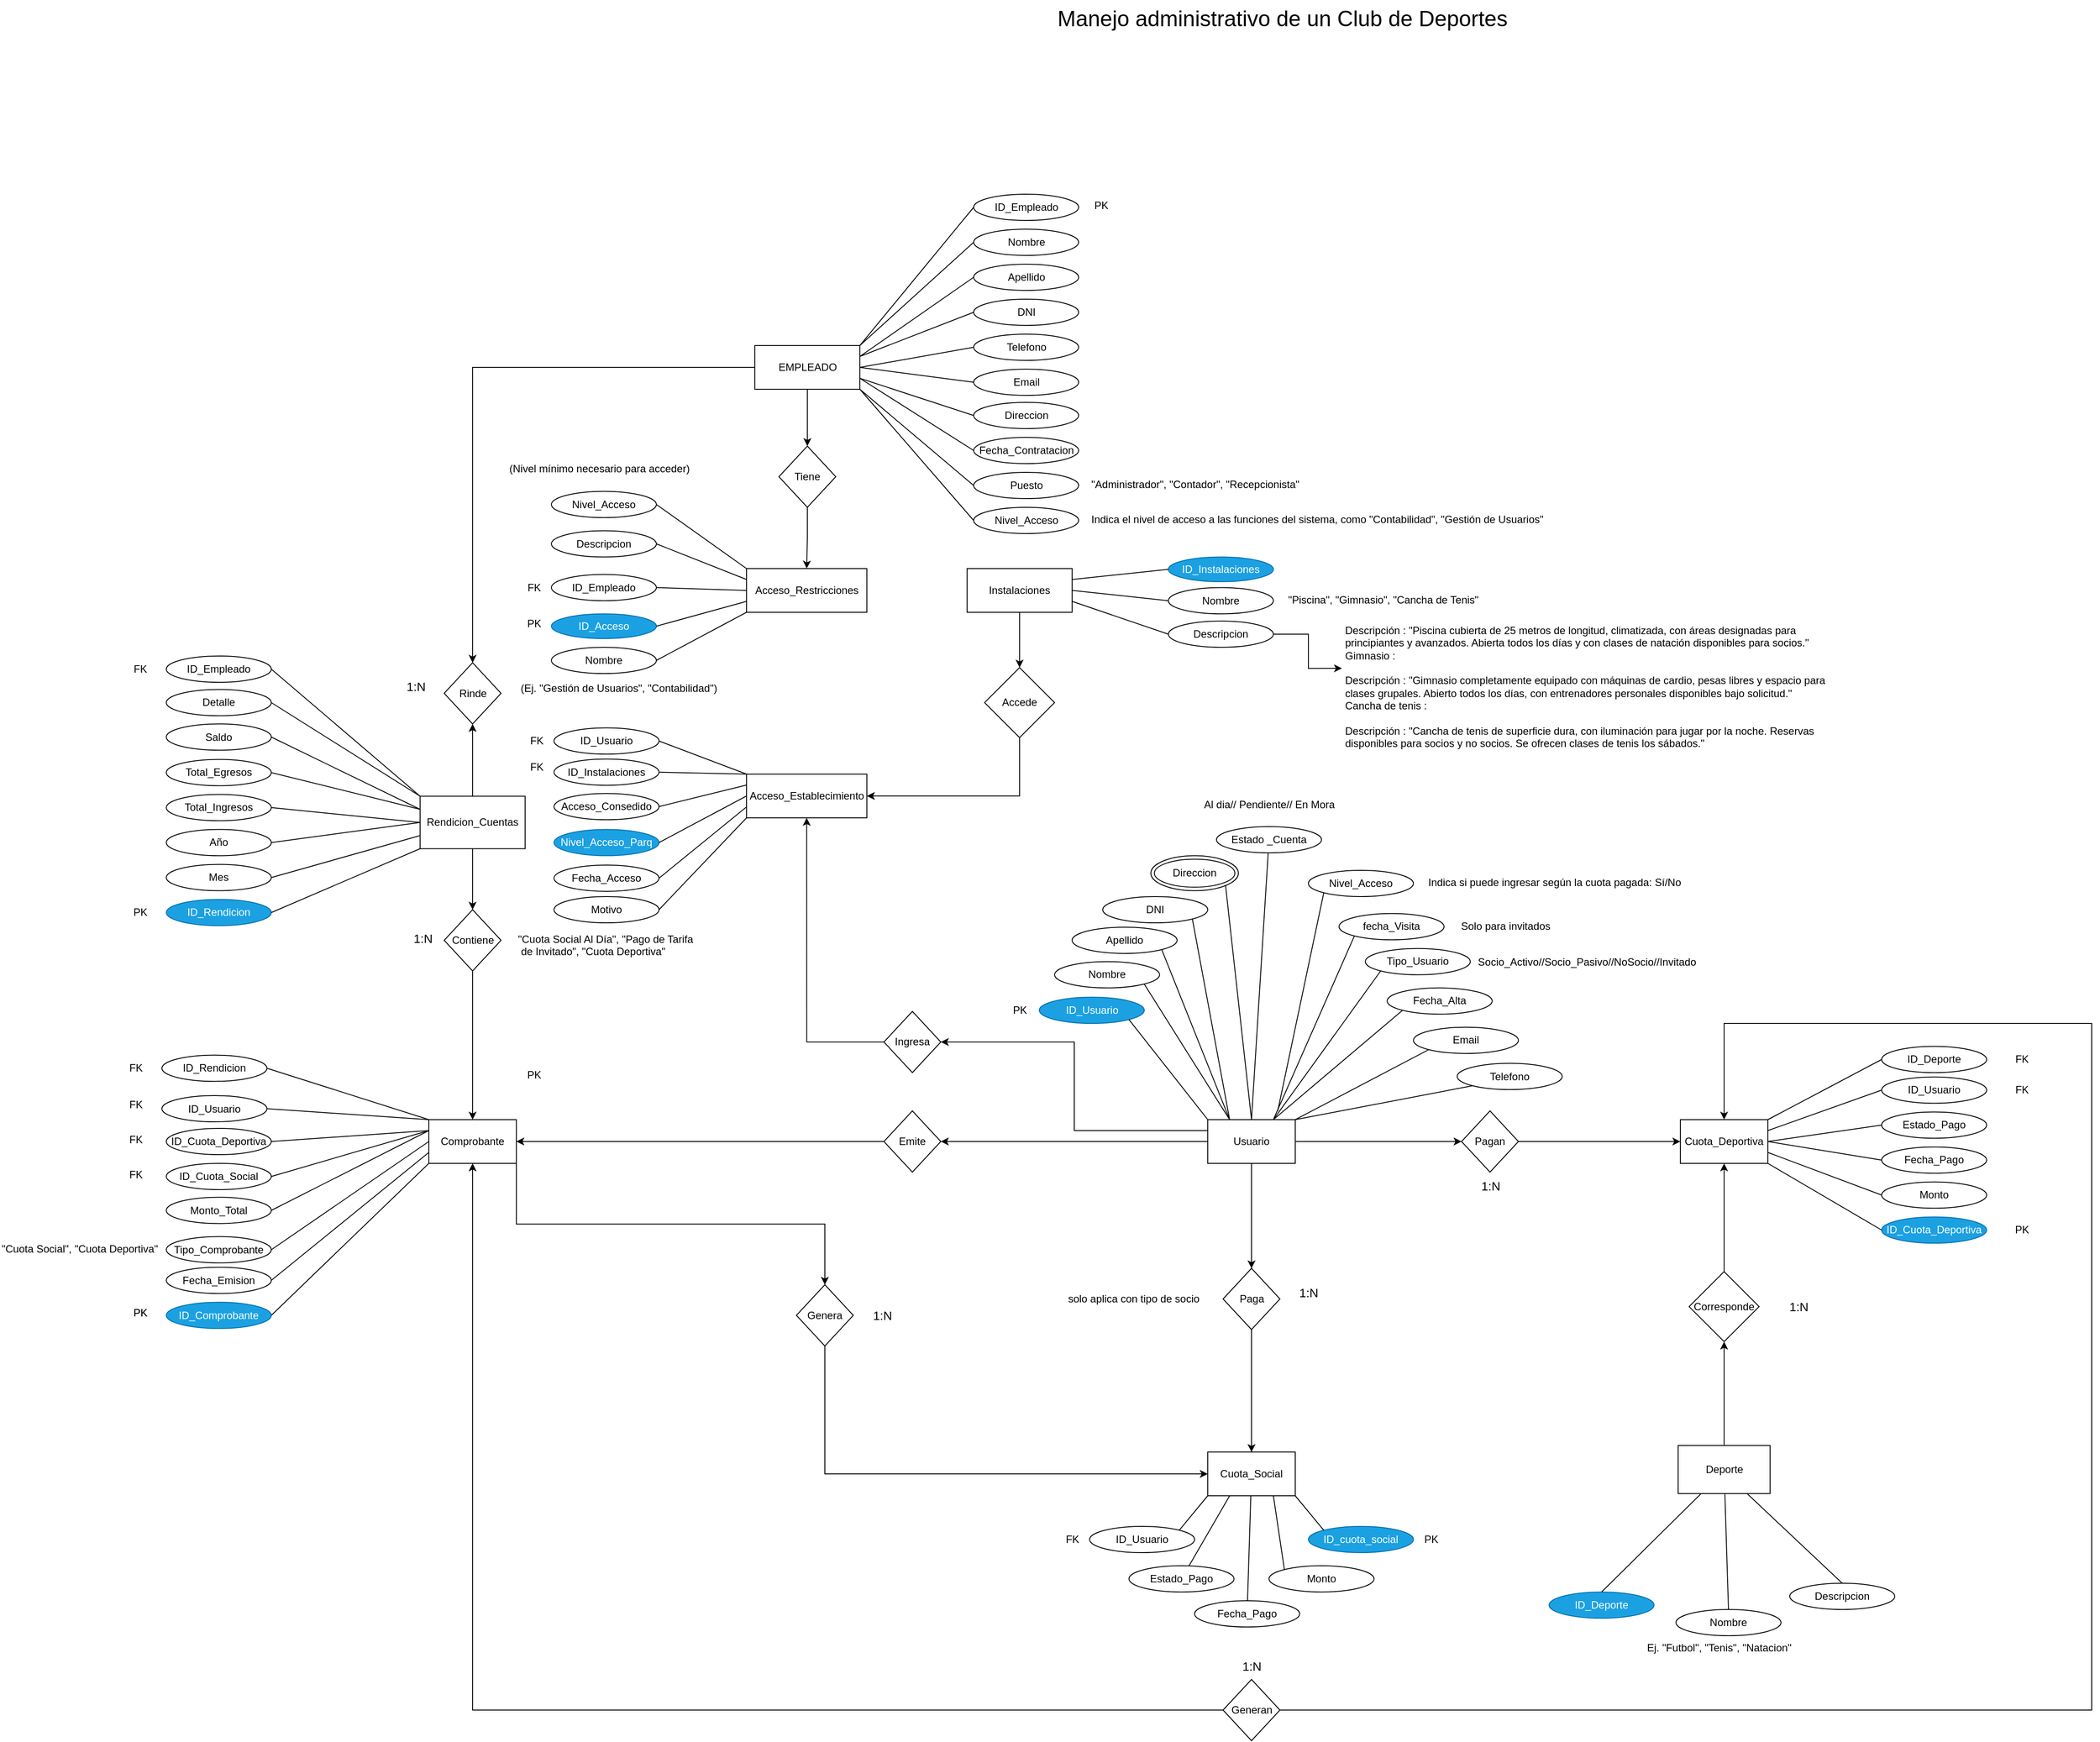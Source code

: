 <mxfile version="20.8.16" type="device"><diagram id="R2lEEEUBdFMjLlhIrx00" name="Page-1"><mxGraphModel dx="2798" dy="1656" grid="1" gridSize="10" guides="1" tooltips="1" connect="1" arrows="1" fold="1" page="1" pageScale="1" pageWidth="850" pageHeight="1100" math="0" shadow="0" extFonts="Permanent Marker^https://fonts.googleapis.com/css?family=Permanent+Marker"><root><mxCell id="0"/><mxCell id="1" parent="0"/><mxCell id="NG-ote4vqKt_tPO70_aO-45" style="edgeStyle=orthogonalEdgeStyle;rounded=0;orthogonalLoop=1;jettySize=auto;html=1;exitX=0.5;exitY=1;exitDx=0;exitDy=0;entryX=0.5;entryY=0;entryDx=0;entryDy=0;" parent="1" source="NG-ote4vqKt_tPO70_aO-5" target="NG-ote4vqKt_tPO70_aO-42" edge="1"><mxGeometry relative="1" as="geometry"/></mxCell><mxCell id="NG-ote4vqKt_tPO70_aO-48" style="edgeStyle=orthogonalEdgeStyle;rounded=0;orthogonalLoop=1;jettySize=auto;html=1;exitX=1;exitY=0.5;exitDx=0;exitDy=0;entryX=0;entryY=0.5;entryDx=0;entryDy=0;" parent="1" source="NG-ote4vqKt_tPO70_aO-5" target="NG-ote4vqKt_tPO70_aO-47" edge="1"><mxGeometry relative="1" as="geometry"/></mxCell><mxCell id="NG-ote4vqKt_tPO70_aO-54" style="edgeStyle=orthogonalEdgeStyle;rounded=0;orthogonalLoop=1;jettySize=auto;html=1;exitX=0;exitY=0.5;exitDx=0;exitDy=0;entryX=1;entryY=0.5;entryDx=0;entryDy=0;" parent="1" source="NG-ote4vqKt_tPO70_aO-5" target="NG-ote4vqKt_tPO70_aO-50" edge="1"><mxGeometry relative="1" as="geometry"/></mxCell><mxCell id="pLxIlNZTBnj3j0vndQLi-57" style="edgeStyle=orthogonalEdgeStyle;rounded=0;orthogonalLoop=1;jettySize=auto;html=1;exitX=0;exitY=0.25;exitDx=0;exitDy=0;entryX=1;entryY=0.5;entryDx=0;entryDy=0;" parent="1" source="NG-ote4vqKt_tPO70_aO-5" target="NG-ote4vqKt_tPO70_aO-114" edge="1"><mxGeometry relative="1" as="geometry"/></mxCell><mxCell id="NG-ote4vqKt_tPO70_aO-5" value="Usuario" style="rounded=0;whiteSpace=wrap;html=1;" parent="1" vertex="1"><mxGeometry x="390" y="310" width="100" height="50" as="geometry"/></mxCell><mxCell id="NG-ote4vqKt_tPO70_aO-9" value="Acceso_Restricciones" style="rounded=0;whiteSpace=wrap;html=1;" parent="1" vertex="1"><mxGeometry x="-137" y="-320" width="137.5" height="50" as="geometry"/></mxCell><mxCell id="NG-ote4vqKt_tPO70_aO-12" value="Cuota_Deportiva" style="rounded=0;whiteSpace=wrap;html=1;" parent="1" vertex="1"><mxGeometry x="930" y="310" width="100" height="50" as="geometry"/></mxCell><mxCell id="pLxIlNZTBnj3j0vndQLi-28" style="edgeStyle=orthogonalEdgeStyle;rounded=0;orthogonalLoop=1;jettySize=auto;html=1;exitX=0.5;exitY=1;exitDx=0;exitDy=0;entryX=0.5;entryY=0;entryDx=0;entryDy=0;" parent="1" source="NG-ote4vqKt_tPO70_aO-13" target="NG-ote4vqKt_tPO70_aO-111" edge="1"><mxGeometry relative="1" as="geometry"/></mxCell><mxCell id="pLxIlNZTBnj3j0vndQLi-41" style="edgeStyle=orthogonalEdgeStyle;rounded=0;orthogonalLoop=1;jettySize=auto;html=1;exitX=0.5;exitY=0;exitDx=0;exitDy=0;entryX=0.5;entryY=1;entryDx=0;entryDy=0;" parent="1" source="NG-ote4vqKt_tPO70_aO-13" target="pLxIlNZTBnj3j0vndQLi-37" edge="1"><mxGeometry relative="1" as="geometry"/></mxCell><mxCell id="NG-ote4vqKt_tPO70_aO-13" value="Rendicion_Cuentas" style="rounded=0;whiteSpace=wrap;html=1;" parent="1" vertex="1"><mxGeometry x="-510" y="-59.75" width="120" height="60" as="geometry"/></mxCell><mxCell id="NG-ote4vqKt_tPO70_aO-106" style="edgeStyle=orthogonalEdgeStyle;rounded=0;orthogonalLoop=1;jettySize=auto;html=1;exitX=1;exitY=1;exitDx=0;exitDy=0;entryX=0.5;entryY=0;entryDx=0;entryDy=0;" parent="1" source="NG-ote4vqKt_tPO70_aO-14" target="NG-ote4vqKt_tPO70_aO-105" edge="1"><mxGeometry relative="1" as="geometry"/></mxCell><mxCell id="NG-ote4vqKt_tPO70_aO-14" value="Comprobante" style="rounded=0;whiteSpace=wrap;html=1;" parent="1" vertex="1"><mxGeometry x="-500" y="310" width="100" height="50" as="geometry"/></mxCell><mxCell id="NG-ote4vqKt_tPO70_aO-102" style="edgeStyle=orthogonalEdgeStyle;rounded=0;orthogonalLoop=1;jettySize=auto;html=1;exitX=0.5;exitY=0;exitDx=0;exitDy=0;entryX=0.5;entryY=1;entryDx=0;entryDy=0;" parent="1" source="NG-ote4vqKt_tPO70_aO-15" target="NG-ote4vqKt_tPO70_aO-101" edge="1"><mxGeometry relative="1" as="geometry"/></mxCell><mxCell id="NG-ote4vqKt_tPO70_aO-15" value="Deporte" style="rounded=0;whiteSpace=wrap;html=1;" parent="1" vertex="1"><mxGeometry x="927.5" y="682.5" width="105" height="55" as="geometry"/></mxCell><mxCell id="NG-ote4vqKt_tPO70_aO-16" value="Cuota_Social" style="rounded=0;whiteSpace=wrap;html=1;" parent="1" vertex="1"><mxGeometry x="390" y="690" width="100" height="50" as="geometry"/></mxCell><mxCell id="NG-ote4vqKt_tPO70_aO-17" value="Manejo administrativo de un Club de Deportes" style="text;html=1;align=center;verticalAlign=middle;resizable=0;points=[];autosize=1;strokeColor=none;fillColor=none;fontSize=25;" parent="1" vertex="1"><mxGeometry x="205" y="-970" width="540" height="40" as="geometry"/></mxCell><mxCell id="NG-ote4vqKt_tPO70_aO-19" value="ID_Usuario" style="ellipse;whiteSpace=wrap;html=1;fillColor=#1ba1e2;fontColor=#ffffff;strokeColor=#006EAF;" parent="1" vertex="1"><mxGeometry x="197.5" y="170" width="120" height="30" as="geometry"/></mxCell><mxCell id="NG-ote4vqKt_tPO70_aO-20" value="Nombre" style="ellipse;whiteSpace=wrap;html=1;" parent="1" vertex="1"><mxGeometry x="215" y="129.38" width="120" height="30" as="geometry"/></mxCell><mxCell id="NG-ote4vqKt_tPO70_aO-22" value="Email" style="ellipse;whiteSpace=wrap;html=1;" parent="1" vertex="1"><mxGeometry x="625" y="204.38" width="120" height="30" as="geometry"/></mxCell><mxCell id="NG-ote4vqKt_tPO70_aO-24" value="Apellido" style="ellipse;whiteSpace=wrap;html=1;" parent="1" vertex="1"><mxGeometry x="235" y="90" width="120" height="30" as="geometry"/></mxCell><mxCell id="NG-ote4vqKt_tPO70_aO-27" value="fecha_Visita" style="ellipse;whiteSpace=wrap;html=1;" parent="1" vertex="1"><mxGeometry x="540" y="74.38" width="120" height="30" as="geometry"/></mxCell><mxCell id="NG-ote4vqKt_tPO70_aO-28" value="Telefono" style="ellipse;whiteSpace=wrap;html=1;" parent="1" vertex="1"><mxGeometry x="675" y="245.63" width="120" height="30" as="geometry"/></mxCell><mxCell id="NG-ote4vqKt_tPO70_aO-29" value="Nombre" style="ellipse;whiteSpace=wrap;html=1;" parent="1" vertex="1"><mxGeometry x="925" y="870" width="120" height="30" as="geometry"/></mxCell><mxCell id="NG-ote4vqKt_tPO70_aO-30" value="Estado _Cuenta" style="ellipse;whiteSpace=wrap;html=1;" parent="1" vertex="1"><mxGeometry x="400" y="-25" width="120" height="30" as="geometry"/></mxCell><mxCell id="NG-ote4vqKt_tPO70_aO-31" value="Fecha_Alta" style="ellipse;whiteSpace=wrap;html=1;" parent="1" vertex="1"><mxGeometry x="595" y="159.38" width="120" height="30" as="geometry"/></mxCell><mxCell id="NG-ote4vqKt_tPO70_aO-32" value="DNI" style="ellipse;whiteSpace=wrap;html=1;" parent="1" vertex="1"><mxGeometry x="270" y="55" width="120" height="30" as="geometry"/></mxCell><mxCell id="NG-ote4vqKt_tPO70_aO-33" value="Tipo_Usuario" style="ellipse;whiteSpace=wrap;html=1;" parent="1" vertex="1"><mxGeometry x="570" y="114.38" width="120" height="30" as="geometry"/></mxCell><mxCell id="NG-ote4vqKt_tPO70_aO-37" value="Direccion" style="ellipse;shape=doubleEllipse;whiteSpace=wrap;html=1;" parent="1" vertex="1"><mxGeometry x="325" y="8.25" width="100" height="40" as="geometry"/></mxCell><mxCell id="NG-ote4vqKt_tPO70_aO-40" value="Socio_Activo//Socio_Pasivo//NoSocio//Invitado" style="text;html=1;align=center;verticalAlign=middle;resizable=0;points=[];autosize=1;strokeColor=none;fillColor=none;" parent="1" vertex="1"><mxGeometry x="687.5" y="115" width="270" height="30" as="geometry"/></mxCell><mxCell id="NG-ote4vqKt_tPO70_aO-41" value="Solo para invitados" style="text;html=1;align=center;verticalAlign=middle;resizable=0;points=[];autosize=1;strokeColor=none;fillColor=none;" parent="1" vertex="1"><mxGeometry x="665" y="74.38" width="130" height="30" as="geometry"/></mxCell><mxCell id="NG-ote4vqKt_tPO70_aO-46" style="edgeStyle=orthogonalEdgeStyle;rounded=0;orthogonalLoop=1;jettySize=auto;html=1;exitX=0.5;exitY=1;exitDx=0;exitDy=0;entryX=0.5;entryY=0;entryDx=0;entryDy=0;" parent="1" source="NG-ote4vqKt_tPO70_aO-42" target="NG-ote4vqKt_tPO70_aO-16" edge="1"><mxGeometry relative="1" as="geometry"/></mxCell><mxCell id="NG-ote4vqKt_tPO70_aO-42" value="Paga" style="rhombus;whiteSpace=wrap;html=1;" parent="1" vertex="1"><mxGeometry x="407.5" y="480" width="65" height="70" as="geometry"/></mxCell><mxCell id="NG-ote4vqKt_tPO70_aO-43" value="solo aplica con tipo de socio" style="text;html=1;align=center;verticalAlign=middle;resizable=0;points=[];autosize=1;strokeColor=none;fillColor=none;" parent="1" vertex="1"><mxGeometry x="220" y="500" width="170" height="30" as="geometry"/></mxCell><mxCell id="NG-ote4vqKt_tPO70_aO-44" value="Al dia// Pendiente// En Mora" style="text;html=1;align=center;verticalAlign=middle;resizable=0;points=[];autosize=1;strokeColor=none;fillColor=none;" parent="1" vertex="1"><mxGeometry x="375" y="-65" width="170" height="30" as="geometry"/></mxCell><mxCell id="NG-ote4vqKt_tPO70_aO-49" style="edgeStyle=orthogonalEdgeStyle;rounded=0;orthogonalLoop=1;jettySize=auto;html=1;exitX=1;exitY=0.5;exitDx=0;exitDy=0;entryX=0;entryY=0.5;entryDx=0;entryDy=0;" parent="1" source="NG-ote4vqKt_tPO70_aO-47" target="NG-ote4vqKt_tPO70_aO-12" edge="1"><mxGeometry relative="1" as="geometry"><mxPoint x="770.0" y="335" as="sourcePoint"/></mxGeometry></mxCell><mxCell id="NG-ote4vqKt_tPO70_aO-47" value="Pagan" style="rhombus;whiteSpace=wrap;html=1;" parent="1" vertex="1"><mxGeometry x="680" y="300" width="65" height="70" as="geometry"/></mxCell><mxCell id="NG-ote4vqKt_tPO70_aO-53" style="edgeStyle=orthogonalEdgeStyle;rounded=0;orthogonalLoop=1;jettySize=auto;html=1;exitX=0;exitY=0.5;exitDx=0;exitDy=0;" parent="1" source="NG-ote4vqKt_tPO70_aO-50" target="NG-ote4vqKt_tPO70_aO-14" edge="1"><mxGeometry relative="1" as="geometry"/></mxCell><mxCell id="NG-ote4vqKt_tPO70_aO-50" value="Emite" style="rhombus;whiteSpace=wrap;html=1;" parent="1" vertex="1"><mxGeometry x="20" y="300" width="65" height="70" as="geometry"/></mxCell><mxCell id="NG-ote4vqKt_tPO70_aO-56" value="Estado_Pago" style="ellipse;whiteSpace=wrap;html=1;" parent="1" vertex="1"><mxGeometry x="300" y="820" width="120" height="30" as="geometry"/></mxCell><mxCell id="NG-ote4vqKt_tPO70_aO-57" value="Mes" style="ellipse;whiteSpace=wrap;html=1;" parent="1" vertex="1"><mxGeometry x="-800" y="18.25" width="120" height="30" as="geometry"/></mxCell><mxCell id="NG-ote4vqKt_tPO70_aO-58" value="ID_Rendicion" style="ellipse;whiteSpace=wrap;html=1;fillColor=#1ba1e2;fontColor=#ffffff;strokeColor=#006EAF;" parent="1" vertex="1"><mxGeometry x="-800" y="58.25" width="120" height="30" as="geometry"/></mxCell><mxCell id="NG-ote4vqKt_tPO70_aO-59" value="ID_Cuota_Deportiva" style="ellipse;whiteSpace=wrap;html=1;" parent="1" vertex="1"><mxGeometry x="-800" y="320" width="120" height="30" as="geometry"/></mxCell><mxCell id="NG-ote4vqKt_tPO70_aO-60" value="ID_Cuota_Social" style="ellipse;whiteSpace=wrap;html=1;" parent="1" vertex="1"><mxGeometry x="-800" y="360" width="120" height="30" as="geometry"/></mxCell><mxCell id="NG-ote4vqKt_tPO70_aO-61" value="Monto_Total" style="ellipse;whiteSpace=wrap;html=1;" parent="1" vertex="1"><mxGeometry x="-800" y="398.75" width="120" height="30" as="geometry"/></mxCell><mxCell id="NG-ote4vqKt_tPO70_aO-62" value="Tipo_Comprobante" style="ellipse;whiteSpace=wrap;html=1;" parent="1" vertex="1"><mxGeometry x="-800" y="443.75" width="120" height="30" as="geometry"/></mxCell><mxCell id="NG-ote4vqKt_tPO70_aO-63" value="Fecha_Emision" style="ellipse;whiteSpace=wrap;html=1;" parent="1" vertex="1"><mxGeometry x="-800" y="478.75" width="120" height="30" as="geometry"/></mxCell><mxCell id="NG-ote4vqKt_tPO70_aO-64" value="ID_Comprobante" style="ellipse;whiteSpace=wrap;html=1;fillColor=#1ba1e2;fontColor=#ffffff;strokeColor=#006EAF;" parent="1" vertex="1"><mxGeometry x="-800" y="518.75" width="120" height="30" as="geometry"/></mxCell><mxCell id="NG-ote4vqKt_tPO70_aO-65" value="Descripcion" style="ellipse;whiteSpace=wrap;html=1;" parent="1" vertex="1"><mxGeometry x="1055" y="840" width="120" height="30" as="geometry"/></mxCell><mxCell id="NG-ote4vqKt_tPO70_aO-66" value="ID_Deporte" style="ellipse;whiteSpace=wrap;html=1;fillColor=#1ba1e2;fontColor=#ffffff;strokeColor=#006EAF;" parent="1" vertex="1"><mxGeometry x="780" y="850" width="120" height="30" as="geometry"/></mxCell><mxCell id="NG-ote4vqKt_tPO70_aO-67" value="ID_Deporte" style="ellipse;whiteSpace=wrap;html=1;" parent="1" vertex="1"><mxGeometry x="1160" y="226.25" width="120" height="30" as="geometry"/></mxCell><mxCell id="NG-ote4vqKt_tPO70_aO-68" value="ID_Usuario" style="ellipse;whiteSpace=wrap;html=1;" parent="1" vertex="1"><mxGeometry x="1160" y="261.25" width="120" height="30" as="geometry"/></mxCell><mxCell id="NG-ote4vqKt_tPO70_aO-69" value="Estado_Pago" style="ellipse;whiteSpace=wrap;html=1;" parent="1" vertex="1"><mxGeometry x="1160" y="301.25" width="120" height="30" as="geometry"/></mxCell><mxCell id="NG-ote4vqKt_tPO70_aO-70" value="Fecha_Pago" style="ellipse;whiteSpace=wrap;html=1;" parent="1" vertex="1"><mxGeometry x="1160" y="341.25" width="120" height="30" as="geometry"/></mxCell><mxCell id="NG-ote4vqKt_tPO70_aO-71" value="Monto" style="ellipse;whiteSpace=wrap;html=1;" parent="1" vertex="1"><mxGeometry x="1160" y="381.25" width="120" height="30" as="geometry"/></mxCell><mxCell id="NG-ote4vqKt_tPO70_aO-72" value="ID_Cuota_Deportiva" style="ellipse;whiteSpace=wrap;html=1;fillColor=#1ba1e2;fontColor=#ffffff;strokeColor=#006EAF;" parent="1" vertex="1"><mxGeometry x="1160" y="421.25" width="120" height="30" as="geometry"/></mxCell><mxCell id="NG-ote4vqKt_tPO70_aO-73" value="ID_Usuario" style="ellipse;whiteSpace=wrap;html=1;" parent="1" vertex="1"><mxGeometry x="255" y="775" width="120" height="30" as="geometry"/></mxCell><mxCell id="NG-ote4vqKt_tPO70_aO-74" value="Fecha_Pago" style="ellipse;whiteSpace=wrap;html=1;" parent="1" vertex="1"><mxGeometry x="375" y="860" width="120" height="30" as="geometry"/></mxCell><mxCell id="NG-ote4vqKt_tPO70_aO-75" value="Monto" style="ellipse;whiteSpace=wrap;html=1;" parent="1" vertex="1"><mxGeometry x="460" y="820" width="120" height="30" as="geometry"/></mxCell><mxCell id="NG-ote4vqKt_tPO70_aO-76" value="ID_cuota_social" style="ellipse;whiteSpace=wrap;html=1;fillColor=#1ba1e2;fontColor=#ffffff;strokeColor=#006EAF;" parent="1" vertex="1"><mxGeometry x="505" y="775" width="120" height="30" as="geometry"/></mxCell><mxCell id="NG-ote4vqKt_tPO70_aO-77" value="FK" style="text;html=1;align=center;verticalAlign=middle;resizable=0;points=[];autosize=1;strokeColor=none;fillColor=none;" parent="1" vertex="1"><mxGeometry x="215" y="775" width="40" height="30" as="geometry"/></mxCell><mxCell id="NG-ote4vqKt_tPO70_aO-78" value="PK" style="text;html=1;align=center;verticalAlign=middle;resizable=0;points=[];autosize=1;strokeColor=none;fillColor=none;" parent="1" vertex="1"><mxGeometry x="625" y="775" width="40" height="30" as="geometry"/></mxCell><mxCell id="NG-ote4vqKt_tPO70_aO-79" value="PK" style="text;html=1;align=center;verticalAlign=middle;resizable=0;points=[];autosize=1;strokeColor=none;fillColor=none;" parent="1" vertex="1"><mxGeometry x="155" y="170" width="40" height="30" as="geometry"/></mxCell><mxCell id="NG-ote4vqKt_tPO70_aO-80" value="PK" style="text;html=1;align=center;verticalAlign=middle;resizable=0;points=[];autosize=1;strokeColor=none;fillColor=none;" parent="1" vertex="1"><mxGeometry x="1300" y="421.25" width="40" height="30" as="geometry"/></mxCell><mxCell id="NG-ote4vqKt_tPO70_aO-82" value="FK" style="text;html=1;align=center;verticalAlign=middle;resizable=0;points=[];autosize=1;strokeColor=none;fillColor=none;" parent="1" vertex="1"><mxGeometry x="1300" y="261.25" width="40" height="30" as="geometry"/></mxCell><mxCell id="NG-ote4vqKt_tPO70_aO-83" value="FK" style="text;html=1;align=center;verticalAlign=middle;resizable=0;points=[];autosize=1;strokeColor=none;fillColor=none;" parent="1" vertex="1"><mxGeometry x="1300" y="226.25" width="40" height="30" as="geometry"/></mxCell><mxCell id="NG-ote4vqKt_tPO70_aO-85" value="PK" style="text;html=1;align=center;verticalAlign=middle;resizable=0;points=[];autosize=1;strokeColor=none;fillColor=none;" parent="1" vertex="1"><mxGeometry x="-850" y="516.25" width="40" height="30" as="geometry"/></mxCell><mxCell id="NG-ote4vqKt_tPO70_aO-86" value="FK" style="text;html=1;align=center;verticalAlign=middle;resizable=0;points=[];autosize=1;strokeColor=none;fillColor=none;" parent="1" vertex="1"><mxGeometry x="-855" y="357.5" width="40" height="30" as="geometry"/></mxCell><mxCell id="NG-ote4vqKt_tPO70_aO-87" value="FK" style="text;html=1;align=center;verticalAlign=middle;resizable=0;points=[];autosize=1;strokeColor=none;fillColor=none;" parent="1" vertex="1"><mxGeometry x="-855" y="317.5" width="40" height="30" as="geometry"/></mxCell><mxCell id="NG-ote4vqKt_tPO70_aO-88" value="Nombre" style="ellipse;whiteSpace=wrap;html=1;" parent="1" vertex="1"><mxGeometry x="-360" y="-230" width="120" height="30" as="geometry"/></mxCell><mxCell id="NG-ote4vqKt_tPO70_aO-90" value="ID_Empleado" style="ellipse;whiteSpace=wrap;html=1;" parent="1" vertex="1"><mxGeometry x="-360" y="-313.25" width="120" height="30" as="geometry"/></mxCell><mxCell id="NG-ote4vqKt_tPO70_aO-91" value="Nivel_Acceso" style="ellipse;whiteSpace=wrap;html=1;" parent="1" vertex="1"><mxGeometry x="-360" y="-408.25" width="120" height="30" as="geometry"/></mxCell><mxCell id="NG-ote4vqKt_tPO70_aO-92" value="Descripcion" style="ellipse;whiteSpace=wrap;html=1;" parent="1" vertex="1"><mxGeometry x="-360" y="-363.25" width="120" height="30" as="geometry"/></mxCell><mxCell id="NG-ote4vqKt_tPO70_aO-93" value="ID_Acceso" style="ellipse;whiteSpace=wrap;html=1;fillColor=#1ba1e2;fontColor=#ffffff;strokeColor=#006EAF;" parent="1" vertex="1"><mxGeometry x="-360" y="-268.25" width="120" height="28.25" as="geometry"/></mxCell><mxCell id="NG-ote4vqKt_tPO70_aO-94" value="ID_Usuario" style="ellipse;whiteSpace=wrap;html=1;" parent="1" vertex="1"><mxGeometry x="-805" y="282.5" width="120" height="30" as="geometry"/></mxCell><mxCell id="NG-ote4vqKt_tPO70_aO-95" value="Detalle" style="ellipse;whiteSpace=wrap;html=1;" parent="1" vertex="1"><mxGeometry x="-800" y="-181.75" width="120" height="30" as="geometry"/></mxCell><mxCell id="NG-ote4vqKt_tPO70_aO-96" value="Saldo" style="ellipse;whiteSpace=wrap;html=1;" parent="1" vertex="1"><mxGeometry x="-800" y="-142.37" width="120" height="30" as="geometry"/></mxCell><mxCell id="NG-ote4vqKt_tPO70_aO-97" value="Total_Egresos" style="ellipse;whiteSpace=wrap;html=1;" parent="1" vertex="1"><mxGeometry x="-800" y="-101.75" width="120" height="30" as="geometry"/></mxCell><mxCell id="NG-ote4vqKt_tPO70_aO-98" value="Total_Ingresos" style="ellipse;whiteSpace=wrap;html=1;" parent="1" vertex="1"><mxGeometry x="-800" y="-61.75" width="120" height="30" as="geometry"/></mxCell><mxCell id="NG-ote4vqKt_tPO70_aO-99" value="Año" style="ellipse;whiteSpace=wrap;html=1;" parent="1" vertex="1"><mxGeometry x="-800" y="-21.75" width="120" height="30" as="geometry"/></mxCell><mxCell id="NG-ote4vqKt_tPO70_aO-100" value="FK" style="text;html=1;align=center;verticalAlign=middle;resizable=0;points=[];autosize=1;strokeColor=none;fillColor=none;" parent="1" vertex="1"><mxGeometry x="-855" y="277.5" width="40" height="30" as="geometry"/></mxCell><mxCell id="NG-ote4vqKt_tPO70_aO-103" style="edgeStyle=orthogonalEdgeStyle;rounded=0;orthogonalLoop=1;jettySize=auto;html=1;exitX=0.5;exitY=0;exitDx=0;exitDy=0;entryX=0.5;entryY=1;entryDx=0;entryDy=0;" parent="1" source="NG-ote4vqKt_tPO70_aO-101" target="NG-ote4vqKt_tPO70_aO-12" edge="1"><mxGeometry relative="1" as="geometry"/></mxCell><mxCell id="NG-ote4vqKt_tPO70_aO-101" value="Corresponde" style="rhombus;whiteSpace=wrap;html=1;" parent="1" vertex="1"><mxGeometry x="940" y="483.75" width="80" height="80" as="geometry"/></mxCell><mxCell id="NG-ote4vqKt_tPO70_aO-107" style="edgeStyle=orthogonalEdgeStyle;rounded=0;orthogonalLoop=1;jettySize=auto;html=1;exitX=0.5;exitY=1;exitDx=0;exitDy=0;entryX=0;entryY=0.5;entryDx=0;entryDy=0;" parent="1" source="NG-ote4vqKt_tPO70_aO-105" target="NG-ote4vqKt_tPO70_aO-16" edge="1"><mxGeometry relative="1" as="geometry"/></mxCell><mxCell id="NG-ote4vqKt_tPO70_aO-105" value="Genera" style="rhombus;whiteSpace=wrap;html=1;" parent="1" vertex="1"><mxGeometry x="-80" y="498.75" width="65" height="70" as="geometry"/></mxCell><mxCell id="pLxIlNZTBnj3j0vndQLi-29" style="edgeStyle=orthogonalEdgeStyle;rounded=0;orthogonalLoop=1;jettySize=auto;html=1;exitX=0.5;exitY=1;exitDx=0;exitDy=0;entryX=0.5;entryY=0;entryDx=0;entryDy=0;" parent="1" source="NG-ote4vqKt_tPO70_aO-111" target="NG-ote4vqKt_tPO70_aO-14" edge="1"><mxGeometry relative="1" as="geometry"/></mxCell><mxCell id="NG-ote4vqKt_tPO70_aO-111" value="Contiene" style="rhombus;whiteSpace=wrap;html=1;" parent="1" vertex="1"><mxGeometry x="-482.5" y="70" width="65" height="70" as="geometry"/></mxCell><mxCell id="pLxIlNZTBnj3j0vndQLi-76" style="edgeStyle=orthogonalEdgeStyle;rounded=0;orthogonalLoop=1;jettySize=auto;html=1;exitX=0;exitY=0.5;exitDx=0;exitDy=0;entryX=0.5;entryY=1;entryDx=0;entryDy=0;" parent="1" source="NG-ote4vqKt_tPO70_aO-114" target="pLxIlNZTBnj3j0vndQLi-58" edge="1"><mxGeometry relative="1" as="geometry"/></mxCell><mxCell id="NG-ote4vqKt_tPO70_aO-114" value="Ingresa" style="rhombus;whiteSpace=wrap;html=1;" parent="1" vertex="1"><mxGeometry x="20" y="186.25" width="65" height="70" as="geometry"/></mxCell><mxCell id="NG-ote4vqKt_tPO70_aO-120" value="PK" style="text;html=1;align=center;verticalAlign=middle;resizable=0;points=[];autosize=1;strokeColor=none;fillColor=none;" parent="1" vertex="1"><mxGeometry x="-850" y="58.25" width="40" height="30" as="geometry"/></mxCell><mxCell id="NG-ote4vqKt_tPO70_aO-123" value="" style="endArrow=none;html=1;rounded=0;exitX=0.5;exitY=0;exitDx=0;exitDy=0;entryX=0.25;entryY=1;entryDx=0;entryDy=0;" parent="1" source="NG-ote4vqKt_tPO70_aO-66" target="NG-ote4vqKt_tPO70_aO-15" edge="1"><mxGeometry width="50" height="50" relative="1" as="geometry"><mxPoint x="730" y="820" as="sourcePoint"/><mxPoint x="780" y="770" as="targetPoint"/></mxGeometry></mxCell><mxCell id="NG-ote4vqKt_tPO70_aO-124" value="" style="endArrow=none;html=1;rounded=0;exitX=0.5;exitY=0;exitDx=0;exitDy=0;" parent="1" source="NG-ote4vqKt_tPO70_aO-29" target="NG-ote4vqKt_tPO70_aO-15" edge="1"><mxGeometry width="50" height="50" relative="1" as="geometry"><mxPoint x="900" y="850" as="sourcePoint"/><mxPoint x="950" y="800" as="targetPoint"/></mxGeometry></mxCell><mxCell id="NG-ote4vqKt_tPO70_aO-125" value="" style="endArrow=none;html=1;rounded=0;entryX=0.75;entryY=1;entryDx=0;entryDy=0;exitX=0.5;exitY=0;exitDx=0;exitDy=0;" parent="1" source="NG-ote4vqKt_tPO70_aO-65" target="NG-ote4vqKt_tPO70_aO-15" edge="1"><mxGeometry width="50" height="50" relative="1" as="geometry"><mxPoint x="960" y="830" as="sourcePoint"/><mxPoint x="1010" y="780" as="targetPoint"/></mxGeometry></mxCell><mxCell id="NG-ote4vqKt_tPO70_aO-134" value="" style="endArrow=none;html=1;rounded=0;exitX=1;exitY=0;exitDx=0;exitDy=0;entryX=0;entryY=1;entryDx=0;entryDy=0;" parent="1" source="NG-ote4vqKt_tPO70_aO-73" target="NG-ote4vqKt_tPO70_aO-16" edge="1"><mxGeometry width="50" height="50" relative="1" as="geometry"><mxPoint x="410" y="800" as="sourcePoint"/><mxPoint x="460" y="750" as="targetPoint"/></mxGeometry></mxCell><mxCell id="NG-ote4vqKt_tPO70_aO-135" value="" style="endArrow=none;html=1;rounded=0;entryX=0.25;entryY=1;entryDx=0;entryDy=0;" parent="1" source="NG-ote4vqKt_tPO70_aO-56" target="NG-ote4vqKt_tPO70_aO-16" edge="1"><mxGeometry width="50" height="50" relative="1" as="geometry"><mxPoint x="420" y="800" as="sourcePoint"/><mxPoint x="470" y="750" as="targetPoint"/></mxGeometry></mxCell><mxCell id="NG-ote4vqKt_tPO70_aO-136" value="" style="endArrow=none;html=1;rounded=0;" parent="1" source="NG-ote4vqKt_tPO70_aO-74" target="NG-ote4vqKt_tPO70_aO-16" edge="1"><mxGeometry width="50" height="50" relative="1" as="geometry"><mxPoint x="440" y="820" as="sourcePoint"/><mxPoint x="490" y="770" as="targetPoint"/></mxGeometry></mxCell><mxCell id="NG-ote4vqKt_tPO70_aO-137" value="" style="endArrow=none;html=1;rounded=0;exitX=0;exitY=0;exitDx=0;exitDy=0;entryX=0.75;entryY=1;entryDx=0;entryDy=0;" parent="1" source="NG-ote4vqKt_tPO70_aO-75" target="NG-ote4vqKt_tPO70_aO-16" edge="1"><mxGeometry width="50" height="50" relative="1" as="geometry"><mxPoint x="460" y="800" as="sourcePoint"/><mxPoint x="510" y="750" as="targetPoint"/></mxGeometry></mxCell><mxCell id="NG-ote4vqKt_tPO70_aO-138" value="" style="endArrow=none;html=1;rounded=0;exitX=0;exitY=0;exitDx=0;exitDy=0;entryX=1;entryY=1;entryDx=0;entryDy=0;" parent="1" source="NG-ote4vqKt_tPO70_aO-76" target="NG-ote4vqKt_tPO70_aO-16" edge="1"><mxGeometry width="50" height="50" relative="1" as="geometry"><mxPoint x="510" y="770" as="sourcePoint"/><mxPoint x="560" y="720" as="targetPoint"/></mxGeometry></mxCell><mxCell id="NG-ote4vqKt_tPO70_aO-144" value="" style="endArrow=none;html=1;rounded=0;exitX=1;exitY=0.5;exitDx=0;exitDy=0;entryX=0;entryY=0;entryDx=0;entryDy=0;" parent="1" source="NG-ote4vqKt_tPO70_aO-94" target="NG-ote4vqKt_tPO70_aO-14" edge="1"><mxGeometry width="50" height="50" relative="1" as="geometry"><mxPoint x="-310" y="221.75" as="sourcePoint"/><mxPoint x="-260" y="171.75" as="targetPoint"/></mxGeometry></mxCell><mxCell id="NG-ote4vqKt_tPO70_aO-145" value="" style="endArrow=none;html=1;rounded=0;exitX=1;exitY=0.5;exitDx=0;exitDy=0;entryX=0;entryY=0.25;entryDx=0;entryDy=0;" parent="1" source="NG-ote4vqKt_tPO70_aO-59" target="NG-ote4vqKt_tPO70_aO-14" edge="1"><mxGeometry width="50" height="50" relative="1" as="geometry"><mxPoint x="-330" y="341.75" as="sourcePoint"/><mxPoint x="-590" y="321.75" as="targetPoint"/></mxGeometry></mxCell><mxCell id="NG-ote4vqKt_tPO70_aO-146" value="" style="endArrow=none;html=1;rounded=0;exitX=1;exitY=0.5;exitDx=0;exitDy=0;entryX=0;entryY=0.25;entryDx=0;entryDy=0;" parent="1" source="NG-ote4vqKt_tPO70_aO-60" target="NG-ote4vqKt_tPO70_aO-14" edge="1"><mxGeometry width="50" height="50" relative="1" as="geometry"><mxPoint x="-340" y="361.75" as="sourcePoint"/><mxPoint x="-590" y="321.75" as="targetPoint"/></mxGeometry></mxCell><mxCell id="NG-ote4vqKt_tPO70_aO-148" value="" style="endArrow=none;html=1;rounded=0;entryX=0;entryY=0.25;entryDx=0;entryDy=0;exitX=1;exitY=0.5;exitDx=0;exitDy=0;" parent="1" source="NG-ote4vqKt_tPO70_aO-61" target="NG-ote4vqKt_tPO70_aO-14" edge="1"><mxGeometry width="50" height="50" relative="1" as="geometry"><mxPoint x="-370" y="419.25" as="sourcePoint"/><mxPoint x="-299.289" y="369.25" as="targetPoint"/><Array as="points"/></mxGeometry></mxCell><mxCell id="NG-ote4vqKt_tPO70_aO-149" value="" style="endArrow=none;html=1;rounded=0;entryX=0;entryY=0.5;entryDx=0;entryDy=0;exitX=1;exitY=0.5;exitDx=0;exitDy=0;" parent="1" source="NG-ote4vqKt_tPO70_aO-62" target="NG-ote4vqKt_tPO70_aO-14" edge="1"><mxGeometry width="50" height="50" relative="1" as="geometry"><mxPoint x="-330" y="431.75" as="sourcePoint"/><mxPoint x="-280" y="381.75" as="targetPoint"/></mxGeometry></mxCell><mxCell id="NG-ote4vqKt_tPO70_aO-150" value="" style="endArrow=none;html=1;rounded=0;entryX=0;entryY=0.75;entryDx=0;entryDy=0;exitX=1;exitY=0.5;exitDx=0;exitDy=0;" parent="1" source="NG-ote4vqKt_tPO70_aO-63" target="NG-ote4vqKt_tPO70_aO-14" edge="1"><mxGeometry width="50" height="50" relative="1" as="geometry"><mxPoint x="-330" y="451.75" as="sourcePoint"/><mxPoint x="-280" y="401.75" as="targetPoint"/></mxGeometry></mxCell><mxCell id="NG-ote4vqKt_tPO70_aO-151" value="" style="endArrow=none;html=1;rounded=0;exitX=1;exitY=0.5;exitDx=0;exitDy=0;entryX=0;entryY=1;entryDx=0;entryDy=0;" parent="1" source="NG-ote4vqKt_tPO70_aO-64" target="NG-ote4vqKt_tPO70_aO-14" edge="1"><mxGeometry width="50" height="50" relative="1" as="geometry"><mxPoint x="-340" y="481.75" as="sourcePoint"/><mxPoint x="-290" y="431.75" as="targetPoint"/></mxGeometry></mxCell><mxCell id="NG-ote4vqKt_tPO70_aO-152" value="" style="endArrow=none;html=1;rounded=0;exitX=1;exitY=0.5;exitDx=0;exitDy=0;entryX=0;entryY=0.75;entryDx=0;entryDy=0;" parent="1" source="NG-ote4vqKt_tPO70_aO-93" target="NG-ote4vqKt_tPO70_aO-9" edge="1"><mxGeometry width="50" height="50" relative="1" as="geometry"><mxPoint x="-240" y="56.75" as="sourcePoint"/><mxPoint x="-127.5" y="6.75" as="targetPoint"/></mxGeometry></mxCell><mxCell id="NG-ote4vqKt_tPO70_aO-153" value="" style="endArrow=none;html=1;rounded=0;exitX=1;exitY=0.5;exitDx=0;exitDy=0;entryX=0;entryY=1;entryDx=0;entryDy=0;" parent="1" source="NG-ote4vqKt_tPO70_aO-88" target="NG-ote4vqKt_tPO70_aO-9" edge="1"><mxGeometry width="50" height="50" relative="1" as="geometry"><mxPoint x="-250" y="-23.25" as="sourcePoint"/><mxPoint x="-127.5" y="-5.75" as="targetPoint"/></mxGeometry></mxCell><mxCell id="NG-ote4vqKt_tPO70_aO-154" value="" style="endArrow=none;html=1;rounded=0;exitX=1;exitY=0.5;exitDx=0;exitDy=0;entryX=0;entryY=0.5;entryDx=0;entryDy=0;" parent="1" source="NG-ote4vqKt_tPO70_aO-90" target="NG-ote4vqKt_tPO70_aO-9" edge="1"><mxGeometry width="50" height="50" relative="1" as="geometry"><mxPoint x="-210" y="-103.25" as="sourcePoint"/><mxPoint x="-127.5" y="-18.25" as="targetPoint"/></mxGeometry></mxCell><mxCell id="NG-ote4vqKt_tPO70_aO-155" value="" style="endArrow=none;html=1;rounded=0;exitX=1;exitY=0.5;exitDx=0;exitDy=0;entryX=0;entryY=0.25;entryDx=0;entryDy=0;" parent="1" source="NG-ote4vqKt_tPO70_aO-92" target="NG-ote4vqKt_tPO70_aO-9" edge="1"><mxGeometry width="50" height="50" relative="1" as="geometry"><mxPoint x="-230" y="-123.25" as="sourcePoint"/><mxPoint x="-127.5" y="-30.75" as="targetPoint"/></mxGeometry></mxCell><mxCell id="NG-ote4vqKt_tPO70_aO-156" value="" style="endArrow=none;html=1;rounded=0;exitX=1;exitY=0.5;exitDx=0;exitDy=0;entryX=0;entryY=0;entryDx=0;entryDy=0;" parent="1" source="NG-ote4vqKt_tPO70_aO-91" target="NG-ote4vqKt_tPO70_aO-9" edge="1"><mxGeometry width="50" height="50" relative="1" as="geometry"><mxPoint x="-200" y="-123.25" as="sourcePoint"/><mxPoint x="-127.5" y="-43.25" as="targetPoint"/></mxGeometry></mxCell><mxCell id="NG-ote4vqKt_tPO70_aO-157" value="" style="endArrow=none;html=1;rounded=0;exitX=1;exitY=1;exitDx=0;exitDy=0;entryX=0;entryY=0;entryDx=0;entryDy=0;" parent="1" source="NG-ote4vqKt_tPO70_aO-19" target="NG-ote4vqKt_tPO70_aO-5" edge="1"><mxGeometry width="50" height="50" relative="1" as="geometry"><mxPoint x="310" y="280" as="sourcePoint"/><mxPoint x="360" y="230" as="targetPoint"/></mxGeometry></mxCell><mxCell id="NG-ote4vqKt_tPO70_aO-158" value="" style="endArrow=none;html=1;rounded=0;exitX=1;exitY=1;exitDx=0;exitDy=0;entryX=0.25;entryY=0;entryDx=0;entryDy=0;" parent="1" source="NG-ote4vqKt_tPO70_aO-20" target="NG-ote4vqKt_tPO70_aO-5" edge="1"><mxGeometry width="50" height="50" relative="1" as="geometry"><mxPoint x="400" y="270" as="sourcePoint"/><mxPoint x="450" y="220" as="targetPoint"/></mxGeometry></mxCell><mxCell id="NG-ote4vqKt_tPO70_aO-159" value="" style="endArrow=none;html=1;rounded=0;exitX=1;exitY=1;exitDx=0;exitDy=0;entryX=0.25;entryY=0;entryDx=0;entryDy=0;" parent="1" source="NG-ote4vqKt_tPO70_aO-24" target="NG-ote4vqKt_tPO70_aO-5" edge="1"><mxGeometry width="50" height="50" relative="1" as="geometry"><mxPoint x="410" y="270" as="sourcePoint"/><mxPoint x="460" y="220" as="targetPoint"/></mxGeometry></mxCell><mxCell id="NG-ote4vqKt_tPO70_aO-160" value="" style="endArrow=none;html=1;rounded=0;exitX=1;exitY=1;exitDx=0;exitDy=0;entryX=0.25;entryY=0;entryDx=0;entryDy=0;" parent="1" source="NG-ote4vqKt_tPO70_aO-32" target="NG-ote4vqKt_tPO70_aO-5" edge="1"><mxGeometry width="50" height="50" relative="1" as="geometry"><mxPoint x="430" y="230" as="sourcePoint"/><mxPoint x="480" y="180" as="targetPoint"/></mxGeometry></mxCell><mxCell id="NG-ote4vqKt_tPO70_aO-161" value="" style="endArrow=none;html=1;rounded=0;entryX=1;entryY=1;entryDx=0;entryDy=0;exitX=0.5;exitY=0;exitDx=0;exitDy=0;" parent="1" source="NG-ote4vqKt_tPO70_aO-5" target="NG-ote4vqKt_tPO70_aO-37" edge="1"><mxGeometry width="50" height="50" relative="1" as="geometry"><mxPoint x="450" y="230" as="sourcePoint"/><mxPoint x="500" y="180" as="targetPoint"/></mxGeometry></mxCell><mxCell id="NG-ote4vqKt_tPO70_aO-162" value="" style="endArrow=none;html=1;rounded=0;exitX=0.5;exitY=0;exitDx=0;exitDy=0;" parent="1" source="NG-ote4vqKt_tPO70_aO-5" target="NG-ote4vqKt_tPO70_aO-30" edge="1"><mxGeometry width="50" height="50" relative="1" as="geometry"><mxPoint x="480" y="240" as="sourcePoint"/><mxPoint x="530" y="200" as="targetPoint"/></mxGeometry></mxCell><mxCell id="NG-ote4vqKt_tPO70_aO-163" value="" style="endArrow=none;html=1;rounded=0;entryX=0;entryY=1;entryDx=0;entryDy=0;exitX=0.75;exitY=0;exitDx=0;exitDy=0;" parent="1" source="NG-ote4vqKt_tPO70_aO-5" target="NG-ote4vqKt_tPO70_aO-27" edge="1"><mxGeometry width="50" height="50" relative="1" as="geometry"><mxPoint x="470" y="210" as="sourcePoint"/><mxPoint x="520" y="160" as="targetPoint"/></mxGeometry></mxCell><mxCell id="NG-ote4vqKt_tPO70_aO-164" value="" style="endArrow=none;html=1;rounded=0;entryX=0;entryY=1;entryDx=0;entryDy=0;exitX=0.75;exitY=0;exitDx=0;exitDy=0;" parent="1" source="NG-ote4vqKt_tPO70_aO-5" target="NG-ote4vqKt_tPO70_aO-33" edge="1"><mxGeometry width="50" height="50" relative="1" as="geometry"><mxPoint x="510" y="270" as="sourcePoint"/><mxPoint x="560" y="220" as="targetPoint"/></mxGeometry></mxCell><mxCell id="NG-ote4vqKt_tPO70_aO-165" value="" style="endArrow=none;html=1;rounded=0;entryX=0;entryY=1;entryDx=0;entryDy=0;exitX=0.75;exitY=0;exitDx=0;exitDy=0;" parent="1" source="NG-ote4vqKt_tPO70_aO-5" target="NG-ote4vqKt_tPO70_aO-31" edge="1"><mxGeometry width="50" height="50" relative="1" as="geometry"><mxPoint x="500" y="280" as="sourcePoint"/><mxPoint x="550" y="230" as="targetPoint"/></mxGeometry></mxCell><mxCell id="NG-ote4vqKt_tPO70_aO-166" value="" style="endArrow=none;html=1;rounded=0;entryX=0;entryY=1;entryDx=0;entryDy=0;exitX=1;exitY=0;exitDx=0;exitDy=0;" parent="1" source="NG-ote4vqKt_tPO70_aO-5" target="NG-ote4vqKt_tPO70_aO-22" edge="1"><mxGeometry width="50" height="50" relative="1" as="geometry"><mxPoint x="540" y="300" as="sourcePoint"/><mxPoint x="590" y="250" as="targetPoint"/></mxGeometry></mxCell><mxCell id="NG-ote4vqKt_tPO70_aO-167" value="" style="endArrow=none;html=1;rounded=0;entryX=0;entryY=1;entryDx=0;entryDy=0;exitX=1;exitY=0;exitDx=0;exitDy=0;" parent="1" source="NG-ote4vqKt_tPO70_aO-5" target="NG-ote4vqKt_tPO70_aO-28" edge="1"><mxGeometry width="50" height="50" relative="1" as="geometry"><mxPoint x="540" y="300" as="sourcePoint"/><mxPoint x="590" y="250" as="targetPoint"/></mxGeometry></mxCell><mxCell id="NG-ote4vqKt_tPO70_aO-168" value="" style="endArrow=none;html=1;rounded=0;entryX=0;entryY=0.5;entryDx=0;entryDy=0;exitX=1;exitY=1;exitDx=0;exitDy=0;" parent="1" source="NG-ote4vqKt_tPO70_aO-12" target="NG-ote4vqKt_tPO70_aO-72" edge="1"><mxGeometry width="50" height="50" relative="1" as="geometry"><mxPoint x="1000" y="510" as="sourcePoint"/><mxPoint x="1050" y="460" as="targetPoint"/></mxGeometry></mxCell><mxCell id="NG-ote4vqKt_tPO70_aO-169" value="" style="endArrow=none;html=1;rounded=0;entryX=0;entryY=0.5;entryDx=0;entryDy=0;exitX=1;exitY=0.75;exitDx=0;exitDy=0;" parent="1" source="NG-ote4vqKt_tPO70_aO-12" target="NG-ote4vqKt_tPO70_aO-71" edge="1"><mxGeometry width="50" height="50" relative="1" as="geometry"><mxPoint x="1000" y="450" as="sourcePoint"/><mxPoint x="1050" y="400" as="targetPoint"/></mxGeometry></mxCell><mxCell id="NG-ote4vqKt_tPO70_aO-170" value="" style="endArrow=none;html=1;rounded=0;exitX=1;exitY=0.5;exitDx=0;exitDy=0;entryX=0;entryY=0.5;entryDx=0;entryDy=0;" parent="1" source="NG-ote4vqKt_tPO70_aO-12" target="NG-ote4vqKt_tPO70_aO-70" edge="1"><mxGeometry width="50" height="50" relative="1" as="geometry"><mxPoint x="990" y="380" as="sourcePoint"/><mxPoint x="1040" y="330" as="targetPoint"/></mxGeometry></mxCell><mxCell id="NG-ote4vqKt_tPO70_aO-171" value="" style="endArrow=none;html=1;rounded=0;exitX=1;exitY=0.5;exitDx=0;exitDy=0;entryX=0;entryY=0.5;entryDx=0;entryDy=0;" parent="1" source="NG-ote4vqKt_tPO70_aO-12" target="NG-ote4vqKt_tPO70_aO-69" edge="1"><mxGeometry width="50" height="50" relative="1" as="geometry"><mxPoint x="1000" y="330" as="sourcePoint"/><mxPoint x="1050" y="280" as="targetPoint"/></mxGeometry></mxCell><mxCell id="NG-ote4vqKt_tPO70_aO-172" value="" style="endArrow=none;html=1;rounded=0;exitX=1;exitY=0.25;exitDx=0;exitDy=0;entryX=0;entryY=0.5;entryDx=0;entryDy=0;" parent="1" source="NG-ote4vqKt_tPO70_aO-12" target="NG-ote4vqKt_tPO70_aO-68" edge="1"><mxGeometry width="50" height="50" relative="1" as="geometry"><mxPoint x="1010" y="240" as="sourcePoint"/><mxPoint x="1060" y="190" as="targetPoint"/></mxGeometry></mxCell><mxCell id="NG-ote4vqKt_tPO70_aO-173" value="" style="endArrow=none;html=1;rounded=0;entryX=0;entryY=0.5;entryDx=0;entryDy=0;exitX=1;exitY=0;exitDx=0;exitDy=0;" parent="1" source="NG-ote4vqKt_tPO70_aO-12" target="NG-ote4vqKt_tPO70_aO-67" edge="1"><mxGeometry width="50" height="50" relative="1" as="geometry"><mxPoint x="960" y="250" as="sourcePoint"/><mxPoint x="1010" y="200" as="targetPoint"/></mxGeometry></mxCell><mxCell id="NG-ote4vqKt_tPO70_aO-175" value="PK" style="text;html=1;align=center;verticalAlign=middle;resizable=0;points=[];autosize=1;strokeColor=none;fillColor=none;" parent="1" vertex="1"><mxGeometry x="-850" y="516.25" width="40" height="30" as="geometry"/></mxCell><mxCell id="NG-ote4vqKt_tPO70_aO-177" value="1:N" style="text;html=1;align=center;verticalAlign=middle;resizable=0;points=[];autosize=1;strokeColor=none;fillColor=none;fontSize=14;" parent="1" vertex="1"><mxGeometry x="480" y="492.5" width="50" height="30" as="geometry"/></mxCell><mxCell id="NG-ote4vqKt_tPO70_aO-178" value="1:N" style="text;html=1;align=center;verticalAlign=middle;resizable=0;points=[];autosize=1;strokeColor=none;fillColor=none;fontSize=14;" parent="1" vertex="1"><mxGeometry x="687.5" y="371.25" width="50" height="30" as="geometry"/></mxCell><mxCell id="NG-ote4vqKt_tPO70_aO-179" value="1:N" style="text;html=1;align=center;verticalAlign=middle;resizable=0;points=[];autosize=1;strokeColor=none;fillColor=none;fontSize=14;" parent="1" vertex="1"><mxGeometry x="1040" y="508.75" width="50" height="30" as="geometry"/></mxCell><mxCell id="NG-ote4vqKt_tPO70_aO-181" value="FK" style="text;html=1;align=center;verticalAlign=middle;resizable=0;points=[];autosize=1;strokeColor=none;fillColor=none;" parent="1" vertex="1"><mxGeometry x="-400" y="-313.25" width="40" height="30" as="geometry"/></mxCell><mxCell id="NG-ote4vqKt_tPO70_aO-185" style="edgeStyle=orthogonalEdgeStyle;rounded=0;orthogonalLoop=1;jettySize=auto;html=1;exitX=1;exitY=0.5;exitDx=0;exitDy=0;entryX=0.5;entryY=0;entryDx=0;entryDy=0;fontSize=14;" parent="1" source="NG-ote4vqKt_tPO70_aO-184" target="NG-ote4vqKt_tPO70_aO-12" edge="1"><mxGeometry relative="1" as="geometry"><Array as="points"><mxPoint x="1400" y="985"/><mxPoint x="1400" y="200"/><mxPoint x="980" y="200"/></Array></mxGeometry></mxCell><mxCell id="pLxIlNZTBnj3j0vndQLi-27" style="edgeStyle=orthogonalEdgeStyle;rounded=0;orthogonalLoop=1;jettySize=auto;html=1;exitX=0;exitY=0.5;exitDx=0;exitDy=0;" parent="1" source="NG-ote4vqKt_tPO70_aO-184" target="NG-ote4vqKt_tPO70_aO-14" edge="1"><mxGeometry relative="1" as="geometry"/></mxCell><mxCell id="NG-ote4vqKt_tPO70_aO-184" value="Generan" style="rhombus;whiteSpace=wrap;html=1;" parent="1" vertex="1"><mxGeometry x="407.5" y="950" width="65" height="70" as="geometry"/></mxCell><mxCell id="NG-ote4vqKt_tPO70_aO-186" value="1:N" style="text;html=1;align=center;verticalAlign=middle;resizable=0;points=[];autosize=1;strokeColor=none;fillColor=none;fontSize=14;" parent="1" vertex="1"><mxGeometry x="-532.5" y="88.25" width="50" height="30" as="geometry"/></mxCell><mxCell id="NG-ote4vqKt_tPO70_aO-187" value="ID_Rendicion" style="ellipse;whiteSpace=wrap;html=1;" parent="1" vertex="1"><mxGeometry x="-805" y="236.25" width="120" height="30" as="geometry"/></mxCell><mxCell id="NG-ote4vqKt_tPO70_aO-188" value="FK" style="text;html=1;align=center;verticalAlign=middle;resizable=0;points=[];autosize=1;strokeColor=none;fillColor=none;" parent="1" vertex="1"><mxGeometry x="-855" y="236.25" width="40" height="30" as="geometry"/></mxCell><mxCell id="NG-ote4vqKt_tPO70_aO-189" value="1:N" style="text;html=1;align=center;verticalAlign=middle;resizable=0;points=[];autosize=1;strokeColor=none;fillColor=none;fontSize=14;" parent="1" vertex="1"><mxGeometry x="-7.5" y="518.75" width="50" height="30" as="geometry"/></mxCell><mxCell id="NG-ote4vqKt_tPO70_aO-190" value="1:N" style="text;html=1;align=center;verticalAlign=middle;resizable=0;points=[];autosize=1;strokeColor=none;fillColor=none;fontSize=14;" parent="1" vertex="1"><mxGeometry x="415" y="920" width="50" height="30" as="geometry"/></mxCell><mxCell id="G7swdv2LQ2Q_BIOe7j9c-1" value="Nivel_Acceso" style="ellipse;whiteSpace=wrap;html=1;" parent="1" vertex="1"><mxGeometry x="505" y="25" width="120" height="30" as="geometry"/></mxCell><mxCell id="pLxIlNZTBnj3j0vndQLi-4" style="edgeStyle=orthogonalEdgeStyle;rounded=0;orthogonalLoop=1;jettySize=auto;html=1;exitX=0.5;exitY=1;exitDx=0;exitDy=0;entryX=0.5;entryY=0;entryDx=0;entryDy=0;" parent="1" source="pLxIlNZTBnj3j0vndQLi-2" target="pLxIlNZTBnj3j0vndQLi-3" edge="1"><mxGeometry relative="1" as="geometry"/></mxCell><mxCell id="pLxIlNZTBnj3j0vndQLi-40" style="edgeStyle=orthogonalEdgeStyle;rounded=0;orthogonalLoop=1;jettySize=auto;html=1;exitX=0;exitY=0.5;exitDx=0;exitDy=0;entryX=0.5;entryY=0;entryDx=0;entryDy=0;" parent="1" source="pLxIlNZTBnj3j0vndQLi-2" target="pLxIlNZTBnj3j0vndQLi-37" edge="1"><mxGeometry relative="1" as="geometry"/></mxCell><mxCell id="pLxIlNZTBnj3j0vndQLi-2" value="EMPLEADO" style="rounded=0;whiteSpace=wrap;html=1;" parent="1" vertex="1"><mxGeometry x="-127.5" y="-575" width="120" height="50" as="geometry"/></mxCell><mxCell id="pLxIlNZTBnj3j0vndQLi-5" style="edgeStyle=orthogonalEdgeStyle;rounded=0;orthogonalLoop=1;jettySize=auto;html=1;exitX=0.5;exitY=1;exitDx=0;exitDy=0;" parent="1" source="pLxIlNZTBnj3j0vndQLi-3" target="NG-ote4vqKt_tPO70_aO-9" edge="1"><mxGeometry relative="1" as="geometry"/></mxCell><mxCell id="pLxIlNZTBnj3j0vndQLi-3" value="Tiene" style="rhombus;whiteSpace=wrap;html=1;" parent="1" vertex="1"><mxGeometry x="-100" y="-460" width="65" height="70" as="geometry"/></mxCell><mxCell id="pLxIlNZTBnj3j0vndQLi-7" value="Nombre" style="ellipse;whiteSpace=wrap;html=1;" parent="1" vertex="1"><mxGeometry x="122.5" y="-708" width="120" height="30" as="geometry"/></mxCell><mxCell id="pLxIlNZTBnj3j0vndQLi-8" value="Puesto" style="ellipse;whiteSpace=wrap;html=1;" parent="1" vertex="1"><mxGeometry x="122.5" y="-430" width="120" height="30" as="geometry"/></mxCell><mxCell id="pLxIlNZTBnj3j0vndQLi-9" value="Fecha_Contratacion" style="ellipse;whiteSpace=wrap;html=1;" parent="1" vertex="1"><mxGeometry x="122.5" y="-470" width="120" height="30" as="geometry"/></mxCell><mxCell id="pLxIlNZTBnj3j0vndQLi-10" value="Email" style="ellipse;whiteSpace=wrap;html=1;" parent="1" vertex="1"><mxGeometry x="122.5" y="-548" width="120" height="30" as="geometry"/></mxCell><mxCell id="pLxIlNZTBnj3j0vndQLi-11" value="Telefono" style="ellipse;whiteSpace=wrap;html=1;" parent="1" vertex="1"><mxGeometry x="122.5" y="-588" width="120" height="30" as="geometry"/></mxCell><mxCell id="pLxIlNZTBnj3j0vndQLi-12" value="DNI" style="ellipse;whiteSpace=wrap;html=1;" parent="1" vertex="1"><mxGeometry x="122.5" y="-628" width="120" height="30" as="geometry"/></mxCell><mxCell id="pLxIlNZTBnj3j0vndQLi-13" value="Apellido" style="ellipse;whiteSpace=wrap;html=1;" parent="1" vertex="1"><mxGeometry x="122.5" y="-668" width="120" height="30" as="geometry"/></mxCell><mxCell id="pLxIlNZTBnj3j0vndQLi-14" value="ID_Empleado" style="ellipse;whiteSpace=wrap;html=1;" parent="1" vertex="1"><mxGeometry x="122.5" y="-748" width="120" height="30" as="geometry"/></mxCell><mxCell id="pLxIlNZTBnj3j0vndQLi-15" value="" style="endArrow=none;html=1;rounded=0;entryX=0;entryY=0.5;entryDx=0;entryDy=0;exitX=1;exitY=0;exitDx=0;exitDy=0;" parent="1" source="pLxIlNZTBnj3j0vndQLi-2" target="pLxIlNZTBnj3j0vndQLi-14" edge="1"><mxGeometry width="50" height="50" relative="1" as="geometry"><mxPoint x="30" y="-330" as="sourcePoint"/><mxPoint x="80" y="-380" as="targetPoint"/></mxGeometry></mxCell><mxCell id="pLxIlNZTBnj3j0vndQLi-16" value="" style="endArrow=none;html=1;rounded=0;entryX=0;entryY=0.5;entryDx=0;entryDy=0;exitX=1;exitY=0;exitDx=0;exitDy=0;" parent="1" source="pLxIlNZTBnj3j0vndQLi-2" target="pLxIlNZTBnj3j0vndQLi-7" edge="1"><mxGeometry width="50" height="50" relative="1" as="geometry"><mxPoint x="30" y="-270" as="sourcePoint"/><mxPoint x="80" y="-320" as="targetPoint"/></mxGeometry></mxCell><mxCell id="pLxIlNZTBnj3j0vndQLi-17" value="" style="endArrow=none;html=1;rounded=0;entryX=0;entryY=0.5;entryDx=0;entryDy=0;exitX=1;exitY=0.25;exitDx=0;exitDy=0;" parent="1" source="pLxIlNZTBnj3j0vndQLi-2" target="pLxIlNZTBnj3j0vndQLi-13" edge="1"><mxGeometry width="50" height="50" relative="1" as="geometry"><mxPoint x="30" y="-220" as="sourcePoint"/><mxPoint x="80" y="-270" as="targetPoint"/></mxGeometry></mxCell><mxCell id="pLxIlNZTBnj3j0vndQLi-18" value="" style="endArrow=none;html=1;rounded=0;entryX=0;entryY=0.5;entryDx=0;entryDy=0;exitX=1;exitY=0.25;exitDx=0;exitDy=0;" parent="1" source="pLxIlNZTBnj3j0vndQLi-2" target="pLxIlNZTBnj3j0vndQLi-12" edge="1"><mxGeometry width="50" height="50" relative="1" as="geometry"><mxPoint x="30" y="-170" as="sourcePoint"/><mxPoint x="80" y="-220" as="targetPoint"/></mxGeometry></mxCell><mxCell id="pLxIlNZTBnj3j0vndQLi-20" value="" style="endArrow=none;html=1;rounded=0;entryX=0;entryY=0.5;entryDx=0;entryDy=0;exitX=1;exitY=0.5;exitDx=0;exitDy=0;" parent="1" source="pLxIlNZTBnj3j0vndQLi-2" target="pLxIlNZTBnj3j0vndQLi-11" edge="1"><mxGeometry width="50" height="50" relative="1" as="geometry"><mxPoint x="40" y="-190" as="sourcePoint"/><mxPoint x="90" y="-240" as="targetPoint"/></mxGeometry></mxCell><mxCell id="pLxIlNZTBnj3j0vndQLi-21" value="" style="endArrow=none;html=1;rounded=0;entryX=0;entryY=0.5;entryDx=0;entryDy=0;exitX=1;exitY=0.5;exitDx=0;exitDy=0;" parent="1" source="pLxIlNZTBnj3j0vndQLi-2" target="pLxIlNZTBnj3j0vndQLi-10" edge="1"><mxGeometry width="50" height="50" relative="1" as="geometry"><mxPoint y="-270" as="sourcePoint"/><mxPoint x="90" y="-180" as="targetPoint"/></mxGeometry></mxCell><mxCell id="pLxIlNZTBnj3j0vndQLi-22" value="" style="endArrow=none;html=1;rounded=0;entryX=0;entryY=0.5;entryDx=0;entryDy=0;exitX=1;exitY=0.75;exitDx=0;exitDy=0;" parent="1" source="pLxIlNZTBnj3j0vndQLi-2" target="pLxIlNZTBnj3j0vndQLi-9" edge="1"><mxGeometry width="50" height="50" relative="1" as="geometry"><mxPoint x="20" y="-130" as="sourcePoint"/><mxPoint x="70" y="-180" as="targetPoint"/></mxGeometry></mxCell><mxCell id="pLxIlNZTBnj3j0vndQLi-23" value="" style="endArrow=none;html=1;rounded=0;entryX=0;entryY=0.5;entryDx=0;entryDy=0;exitX=1;exitY=1;exitDx=0;exitDy=0;" parent="1" source="pLxIlNZTBnj3j0vndQLi-2" target="pLxIlNZTBnj3j0vndQLi-8" edge="1"><mxGeometry width="50" height="50" relative="1" as="geometry"><mxPoint x="-20" y="-140" as="sourcePoint"/><mxPoint x="30" y="-190" as="targetPoint"/></mxGeometry></mxCell><mxCell id="pLxIlNZTBnj3j0vndQLi-26" value="" style="endArrow=none;html=1;rounded=0;exitX=1;exitY=0.5;exitDx=0;exitDy=0;entryX=0;entryY=0;entryDx=0;entryDy=0;" parent="1" source="NG-ote4vqKt_tPO70_aO-187" target="NG-ote4vqKt_tPO70_aO-14" edge="1"><mxGeometry width="50" height="50" relative="1" as="geometry"><mxPoint x="-770" y="250" as="sourcePoint"/><mxPoint x="-680" y="230" as="targetPoint"/></mxGeometry></mxCell><mxCell id="pLxIlNZTBnj3j0vndQLi-30" value="" style="endArrow=none;html=1;rounded=0;exitX=1;exitY=0.5;exitDx=0;exitDy=0;entryX=0;entryY=0;entryDx=0;entryDy=0;" parent="1" source="NG-ote4vqKt_tPO70_aO-95" target="NG-ote4vqKt_tPO70_aO-13" edge="1"><mxGeometry width="50" height="50" relative="1" as="geometry"><mxPoint x="-720" y="-170" as="sourcePoint"/><mxPoint x="-670" y="-220" as="targetPoint"/></mxGeometry></mxCell><mxCell id="pLxIlNZTBnj3j0vndQLi-31" value="" style="endArrow=none;html=1;rounded=0;exitX=1;exitY=0.5;exitDx=0;exitDy=0;entryX=0;entryY=0.25;entryDx=0;entryDy=0;" parent="1" source="NG-ote4vqKt_tPO70_aO-96" target="NG-ote4vqKt_tPO70_aO-13" edge="1"><mxGeometry width="50" height="50" relative="1" as="geometry"><mxPoint x="-720" y="-120" as="sourcePoint"/><mxPoint x="-670" y="-170" as="targetPoint"/></mxGeometry></mxCell><mxCell id="pLxIlNZTBnj3j0vndQLi-32" value="" style="endArrow=none;html=1;rounded=0;exitX=1;exitY=0.5;exitDx=0;exitDy=0;entryX=0;entryY=0.25;entryDx=0;entryDy=0;" parent="1" source="NG-ote4vqKt_tPO70_aO-97" target="NG-ote4vqKt_tPO70_aO-13" edge="1"><mxGeometry width="50" height="50" relative="1" as="geometry"><mxPoint x="-720" y="-70" as="sourcePoint"/><mxPoint x="-670" y="-120" as="targetPoint"/></mxGeometry></mxCell><mxCell id="pLxIlNZTBnj3j0vndQLi-33" value="" style="endArrow=none;html=1;rounded=0;exitX=1;exitY=0.5;exitDx=0;exitDy=0;entryX=0;entryY=0.5;entryDx=0;entryDy=0;" parent="1" source="NG-ote4vqKt_tPO70_aO-98" target="NG-ote4vqKt_tPO70_aO-13" edge="1"><mxGeometry width="50" height="50" relative="1" as="geometry"><mxPoint x="-710" y="-30" as="sourcePoint"/><mxPoint x="-660" y="-80" as="targetPoint"/></mxGeometry></mxCell><mxCell id="pLxIlNZTBnj3j0vndQLi-34" value="" style="endArrow=none;html=1;rounded=0;exitX=1;exitY=0.5;exitDx=0;exitDy=0;entryX=0;entryY=0.5;entryDx=0;entryDy=0;" parent="1" source="NG-ote4vqKt_tPO70_aO-99" target="NG-ote4vqKt_tPO70_aO-13" edge="1"><mxGeometry width="50" height="50" relative="1" as="geometry"><mxPoint x="-720" y="20" as="sourcePoint"/><mxPoint x="-670" y="-30" as="targetPoint"/></mxGeometry></mxCell><mxCell id="pLxIlNZTBnj3j0vndQLi-35" value="" style="endArrow=none;html=1;rounded=0;exitX=1;exitY=0.5;exitDx=0;exitDy=0;entryX=0;entryY=0.75;entryDx=0;entryDy=0;" parent="1" source="NG-ote4vqKt_tPO70_aO-57" target="NG-ote4vqKt_tPO70_aO-13" edge="1"><mxGeometry width="50" height="50" relative="1" as="geometry"><mxPoint x="-710" y="70" as="sourcePoint"/><mxPoint x="-660" y="20" as="targetPoint"/></mxGeometry></mxCell><mxCell id="pLxIlNZTBnj3j0vndQLi-36" value="" style="endArrow=none;html=1;rounded=0;exitX=1;exitY=0.5;exitDx=0;exitDy=0;entryX=0;entryY=1;entryDx=0;entryDy=0;" parent="1" source="NG-ote4vqKt_tPO70_aO-58" target="NG-ote4vqKt_tPO70_aO-13" edge="1"><mxGeometry width="50" height="50" relative="1" as="geometry"><mxPoint x="-670" y="80" as="sourcePoint"/><mxPoint x="-620" y="30" as="targetPoint"/></mxGeometry></mxCell><mxCell id="pLxIlNZTBnj3j0vndQLi-37" value="Rinde" style="rhombus;whiteSpace=wrap;html=1;" parent="1" vertex="1"><mxGeometry x="-482.5" y="-212.37" width="65" height="70" as="geometry"/></mxCell><mxCell id="pLxIlNZTBnj3j0vndQLi-38" value="ID_Empleado" style="ellipse;whiteSpace=wrap;html=1;" parent="1" vertex="1"><mxGeometry x="-800" y="-220" width="120" height="30" as="geometry"/></mxCell><mxCell id="pLxIlNZTBnj3j0vndQLi-39" value="FK" style="text;html=1;align=center;verticalAlign=middle;resizable=0;points=[];autosize=1;strokeColor=none;fillColor=none;" parent="1" vertex="1"><mxGeometry x="-850" y="-220" width="40" height="30" as="geometry"/></mxCell><mxCell id="pLxIlNZTBnj3j0vndQLi-42" value="1:N" style="text;html=1;align=center;verticalAlign=middle;resizable=0;points=[];autosize=1;strokeColor=none;fillColor=none;fontSize=14;" parent="1" vertex="1"><mxGeometry x="-540" y="-200" width="50" height="30" as="geometry"/></mxCell><mxCell id="pLxIlNZTBnj3j0vndQLi-43" value="Ej. &quot;Futbol&quot;, &quot;Tenis&quot;, &quot;Natacion&quot;" style="text;whiteSpace=wrap;html=1;" parent="1" vertex="1"><mxGeometry x="890" y="900" width="250" height="40" as="geometry"/></mxCell><mxCell id="pLxIlNZTBnj3j0vndQLi-44" value="&quot;Cuota Social&quot;, &quot;Cuota Deportiva&quot;" style="text;whiteSpace=wrap;html=1;" parent="1" vertex="1"><mxGeometry x="-990" y="443.75" width="210" height="40" as="geometry"/></mxCell><mxCell id="pLxIlNZTBnj3j0vndQLi-45" value="" style="endArrow=none;html=1;rounded=0;exitX=1;exitY=0.5;exitDx=0;exitDy=0;entryX=0;entryY=0;entryDx=0;entryDy=0;" parent="1" source="pLxIlNZTBnj3j0vndQLi-38" target="NG-ote4vqKt_tPO70_aO-13" edge="1"><mxGeometry width="50" height="50" relative="1" as="geometry"><mxPoint x="-650" y="-180" as="sourcePoint"/><mxPoint x="-600" y="-230" as="targetPoint"/></mxGeometry></mxCell><mxCell id="pLxIlNZTBnj3j0vndQLi-46" value="&quot;Administrador&quot;, &quot;Contador&quot;, &quot;Recepcionista&quot;" style="text;whiteSpace=wrap;html=1;" parent="1" vertex="1"><mxGeometry x="255" y="-430" width="250" height="40" as="geometry"/></mxCell><mxCell id="pLxIlNZTBnj3j0vndQLi-47" value="PK" style="text;html=1;align=center;verticalAlign=middle;resizable=0;points=[];autosize=1;strokeColor=none;fillColor=none;" parent="1" vertex="1"><mxGeometry x="247.5" y="-750" width="40" height="30" as="geometry"/></mxCell><mxCell id="pLxIlNZTBnj3j0vndQLi-48" value="" style="endArrow=none;html=1;rounded=0;entryX=0;entryY=1;entryDx=0;entryDy=0;" parent="1" target="G7swdv2LQ2Q_BIOe7j9c-1" edge="1"><mxGeometry width="50" height="50" relative="1" as="geometry"><mxPoint x="470" y="300" as="sourcePoint"/><mxPoint x="520" y="70" as="targetPoint"/></mxGeometry></mxCell><mxCell id="pLxIlNZTBnj3j0vndQLi-49" value="Indica si puede ingresar según la cuota pagada: Sí/No" style="text;whiteSpace=wrap;html=1;" parent="1" vertex="1"><mxGeometry x="640" y="25" width="430" height="40" as="geometry"/></mxCell><mxCell id="pLxIlNZTBnj3j0vndQLi-50" value="Direccion" style="ellipse;whiteSpace=wrap;html=1;" parent="1" vertex="1"><mxGeometry x="122.5" y="-510" width="120" height="30" as="geometry"/></mxCell><mxCell id="pLxIlNZTBnj3j0vndQLi-51" value="" style="endArrow=none;html=1;rounded=0;entryX=0;entryY=0.5;entryDx=0;entryDy=0;exitX=1;exitY=0.75;exitDx=0;exitDy=0;" parent="1" source="pLxIlNZTBnj3j0vndQLi-2" target="pLxIlNZTBnj3j0vndQLi-50" edge="1"><mxGeometry width="50" height="50" relative="1" as="geometry"><mxPoint x="40" y="-180" as="sourcePoint"/><mxPoint x="90" y="-230" as="targetPoint"/></mxGeometry></mxCell><mxCell id="pLxIlNZTBnj3j0vndQLi-52" value="Indica el nivel de acceso a las funciones del sistema, como &quot;Contabilidad&quot;, &quot;Gestión de Usuarios&quot;" style="text;whiteSpace=wrap;html=1;" parent="1" vertex="1"><mxGeometry x="255" y="-390" width="560" height="50" as="geometry"/></mxCell><mxCell id="pLxIlNZTBnj3j0vndQLi-53" value="Nivel_Acceso" style="ellipse;whiteSpace=wrap;html=1;" parent="1" vertex="1"><mxGeometry x="122.5" y="-390" width="120" height="30" as="geometry"/></mxCell><mxCell id="pLxIlNZTBnj3j0vndQLi-54" value="" style="endArrow=none;html=1;rounded=0;entryX=0;entryY=0.5;entryDx=0;entryDy=0;exitX=1;exitY=1;exitDx=0;exitDy=0;" parent="1" source="pLxIlNZTBnj3j0vndQLi-2" target="pLxIlNZTBnj3j0vndQLi-53" edge="1"><mxGeometry width="50" height="50" relative="1" as="geometry"><mxPoint x="30" y="-70" as="sourcePoint"/><mxPoint x="80" y="-120" as="targetPoint"/></mxGeometry></mxCell><mxCell id="pLxIlNZTBnj3j0vndQLi-55" value="(Nivel mínimo necesario para acceder)" style="text;whiteSpace=wrap;html=1;" parent="1" vertex="1"><mxGeometry x="-410" y="-448.25" width="240" height="40" as="geometry"/></mxCell><mxCell id="pLxIlNZTBnj3j0vndQLi-56" value="(Ej. &quot;Gestión de Usuarios&quot;, &quot;Contabilidad&quot;)" style="text;whiteSpace=wrap;html=1;" parent="1" vertex="1"><mxGeometry x="-397" y="-197.37" width="260" height="40" as="geometry"/></mxCell><mxCell id="pLxIlNZTBnj3j0vndQLi-58" value="Acceso_Establecimiento" style="rounded=0;whiteSpace=wrap;html=1;" parent="1" vertex="1"><mxGeometry x="-137" y="-85" width="137.5" height="50" as="geometry"/></mxCell><mxCell id="pLxIlNZTBnj3j0vndQLi-59" value="ID_Usuario" style="ellipse;whiteSpace=wrap;html=1;" parent="1" vertex="1"><mxGeometry x="-357" y="-137.88" width="120" height="30" as="geometry"/></mxCell><mxCell id="pLxIlNZTBnj3j0vndQLi-60" value="ID_Instalaciones" style="ellipse;whiteSpace=wrap;html=1;" parent="1" vertex="1"><mxGeometry x="-357" y="-102.26" width="120" height="30" as="geometry"/></mxCell><mxCell id="pLxIlNZTBnj3j0vndQLi-61" value="Acceso_Consedido" style="ellipse;whiteSpace=wrap;html=1;" parent="1" vertex="1"><mxGeometry x="-357" y="-62.88" width="120" height="30" as="geometry"/></mxCell><mxCell id="pLxIlNZTBnj3j0vndQLi-62" value="Motivo" style="ellipse;whiteSpace=wrap;html=1;" parent="1" vertex="1"><mxGeometry x="-357" y="55" width="120" height="30" as="geometry"/></mxCell><mxCell id="pLxIlNZTBnj3j0vndQLi-63" value="Fecha_Acceso" style="ellipse;whiteSpace=wrap;html=1;" parent="1" vertex="1"><mxGeometry x="-357" y="18.99" width="120" height="30" as="geometry"/></mxCell><mxCell id="pLxIlNZTBnj3j0vndQLi-64" value="Nivel_Acceso_Parq" style="ellipse;whiteSpace=wrap;html=1;fillColor=#1ba1e2;fontColor=#ffffff;strokeColor=#006EAF;" parent="1" vertex="1"><mxGeometry x="-357" y="-21.75" width="120" height="30" as="geometry"/></mxCell><mxCell id="pLxIlNZTBnj3j0vndQLi-65" value="" style="endArrow=none;html=1;rounded=0;exitX=1;exitY=0.5;exitDx=0;exitDy=0;entryX=0;entryY=0;entryDx=0;entryDy=0;" parent="1" source="pLxIlNZTBnj3j0vndQLi-59" target="pLxIlNZTBnj3j0vndQLi-58" edge="1"><mxGeometry width="50" height="50" relative="1" as="geometry"><mxPoint x="-190" y="100" as="sourcePoint"/><mxPoint x="-140" y="50" as="targetPoint"/></mxGeometry></mxCell><mxCell id="pLxIlNZTBnj3j0vndQLi-66" value="" style="endArrow=none;html=1;rounded=0;exitX=1;exitY=0.5;exitDx=0;exitDy=0;entryX=0;entryY=0;entryDx=0;entryDy=0;" parent="1" source="pLxIlNZTBnj3j0vndQLi-60" target="pLxIlNZTBnj3j0vndQLi-58" edge="1"><mxGeometry width="50" height="50" relative="1" as="geometry"><mxPoint x="-200" y="150" as="sourcePoint"/><mxPoint x="-150" y="100" as="targetPoint"/></mxGeometry></mxCell><mxCell id="pLxIlNZTBnj3j0vndQLi-67" value="" style="endArrow=none;html=1;rounded=0;entryX=0;entryY=0.25;entryDx=0;entryDy=0;exitX=1;exitY=0.5;exitDx=0;exitDy=0;" parent="1" source="pLxIlNZTBnj3j0vndQLi-61" target="pLxIlNZTBnj3j0vndQLi-58" edge="1"><mxGeometry width="50" height="50" relative="1" as="geometry"><mxPoint x="-200" y="200" as="sourcePoint"/><mxPoint x="-150" y="150" as="targetPoint"/></mxGeometry></mxCell><mxCell id="pLxIlNZTBnj3j0vndQLi-68" value="" style="endArrow=none;html=1;rounded=0;exitX=1;exitY=0.5;exitDx=0;exitDy=0;entryX=0;entryY=1;entryDx=0;entryDy=0;" parent="1" source="pLxIlNZTBnj3j0vndQLi-62" target="pLxIlNZTBnj3j0vndQLi-58" edge="1"><mxGeometry width="50" height="50" relative="1" as="geometry"><mxPoint x="-190" y="240" as="sourcePoint"/><mxPoint x="-140" y="190" as="targetPoint"/><Array as="points"/></mxGeometry></mxCell><mxCell id="pLxIlNZTBnj3j0vndQLi-69" value="" style="endArrow=none;html=1;rounded=0;exitX=1;exitY=0.5;exitDx=0;exitDy=0;entryX=0;entryY=0.75;entryDx=0;entryDy=0;" parent="1" source="pLxIlNZTBnj3j0vndQLi-63" target="pLxIlNZTBnj3j0vndQLi-58" edge="1"><mxGeometry width="50" height="50" relative="1" as="geometry"><mxPoint x="-170" y="270" as="sourcePoint"/><mxPoint x="-120" y="220" as="targetPoint"/></mxGeometry></mxCell><mxCell id="pLxIlNZTBnj3j0vndQLi-70" value="" style="endArrow=none;html=1;rounded=0;exitX=1;exitY=0.5;exitDx=0;exitDy=0;entryX=0;entryY=0.5;entryDx=0;entryDy=0;" parent="1" source="pLxIlNZTBnj3j0vndQLi-64" target="pLxIlNZTBnj3j0vndQLi-58" edge="1"><mxGeometry width="50" height="50" relative="1" as="geometry"><mxPoint x="-180" y="260" as="sourcePoint"/><mxPoint x="-130" y="210" as="targetPoint"/></mxGeometry></mxCell><mxCell id="pLxIlNZTBnj3j0vndQLi-71" value="PK" style="text;html=1;align=center;verticalAlign=middle;resizable=0;points=[];autosize=1;strokeColor=none;fillColor=none;" parent="1" vertex="1"><mxGeometry x="-400" y="244.38" width="40" height="30" as="geometry"/></mxCell><mxCell id="pLxIlNZTBnj3j0vndQLi-72" value="FK" style="text;html=1;align=center;verticalAlign=middle;resizable=0;points=[];autosize=1;strokeColor=none;fillColor=none;" parent="1" vertex="1"><mxGeometry x="-397" y="-138.13" width="40" height="30" as="geometry"/></mxCell><mxCell id="pLxIlNZTBnj3j0vndQLi-73" value="PK" style="text;html=1;align=center;verticalAlign=middle;resizable=0;points=[];autosize=1;strokeColor=none;fillColor=none;" parent="1" vertex="1"><mxGeometry x="-400" y="-272.25" width="40" height="30" as="geometry"/></mxCell><mxCell id="pLxIlNZTBnj3j0vndQLi-74" value="FK" style="text;html=1;align=center;verticalAlign=middle;resizable=0;points=[];autosize=1;strokeColor=none;fillColor=none;" parent="1" vertex="1"><mxGeometry x="-397" y="-108.13" width="40" height="30" as="geometry"/></mxCell><mxCell id="pLxIlNZTBnj3j0vndQLi-75" value="&quot;Cuota Social Al Día&quot;, &quot;Pago de Tarifa&amp;nbsp;&lt;div&gt;&amp;nbsp;de Invitado&quot;, &quot;Cuota Deportiva&quot;&lt;/div&gt;" style="text;whiteSpace=wrap;html=1;" parent="1" vertex="1"><mxGeometry x="-400" y="90" width="400" height="40" as="geometry"/></mxCell><mxCell id="pLxIlNZTBnj3j0vndQLi-83" style="edgeStyle=orthogonalEdgeStyle;rounded=0;orthogonalLoop=1;jettySize=auto;html=1;exitX=0.5;exitY=1;exitDx=0;exitDy=0;entryX=0.5;entryY=0;entryDx=0;entryDy=0;" parent="1" source="pLxIlNZTBnj3j0vndQLi-77" target="pLxIlNZTBnj3j0vndQLi-82" edge="1"><mxGeometry relative="1" as="geometry"/></mxCell><mxCell id="pLxIlNZTBnj3j0vndQLi-77" value="Instalaciones" style="whiteSpace=wrap;html=1;" parent="1" vertex="1"><mxGeometry x="115" y="-320" width="120" height="50" as="geometry"/></mxCell><mxCell id="pLxIlNZTBnj3j0vndQLi-78" value="ID_Instalaciones" style="ellipse;whiteSpace=wrap;html=1;fillColor=#1ba1e2;fontColor=#ffffff;strokeColor=#006EAF;" parent="1" vertex="1"><mxGeometry x="345" y="-333.25" width="120" height="28.25" as="geometry"/></mxCell><mxCell id="pLxIlNZTBnj3j0vndQLi-79" value="Nombre" style="ellipse;whiteSpace=wrap;html=1;" parent="1" vertex="1"><mxGeometry x="345" y="-298.25" width="120" height="30" as="geometry"/></mxCell><mxCell id="pLxIlNZTBnj3j0vndQLi-80" value="Descripcion" style="ellipse;whiteSpace=wrap;html=1;" parent="1" vertex="1"><mxGeometry x="345" y="-260" width="120" height="30" as="geometry"/></mxCell><mxCell id="pLxIlNZTBnj3j0vndQLi-84" style="edgeStyle=orthogonalEdgeStyle;rounded=0;orthogonalLoop=1;jettySize=auto;html=1;exitX=0.5;exitY=1;exitDx=0;exitDy=0;entryX=1;entryY=0.5;entryDx=0;entryDy=0;" parent="1" source="pLxIlNZTBnj3j0vndQLi-82" target="pLxIlNZTBnj3j0vndQLi-58" edge="1"><mxGeometry relative="1" as="geometry"/></mxCell><mxCell id="pLxIlNZTBnj3j0vndQLi-82" value="Accede" style="rhombus;whiteSpace=wrap;html=1;" parent="1" vertex="1"><mxGeometry x="135" y="-206.75" width="80" height="80" as="geometry"/></mxCell><mxCell id="pLxIlNZTBnj3j0vndQLi-85" value="" style="endArrow=none;html=1;rounded=0;entryX=0;entryY=0.5;entryDx=0;entryDy=0;exitX=1;exitY=0.25;exitDx=0;exitDy=0;" parent="1" source="pLxIlNZTBnj3j0vndQLi-77" target="pLxIlNZTBnj3j0vndQLi-78" edge="1"><mxGeometry width="50" height="50" relative="1" as="geometry"><mxPoint x="270" y="-300" as="sourcePoint"/><mxPoint x="320" y="-350" as="targetPoint"/></mxGeometry></mxCell><mxCell id="pLxIlNZTBnj3j0vndQLi-86" value="" style="endArrow=none;html=1;rounded=0;entryX=0;entryY=0.5;entryDx=0;entryDy=0;exitX=1;exitY=0.5;exitDx=0;exitDy=0;" parent="1" source="pLxIlNZTBnj3j0vndQLi-77" target="pLxIlNZTBnj3j0vndQLi-79" edge="1"><mxGeometry width="50" height="50" relative="1" as="geometry"><mxPoint x="270" y="-250" as="sourcePoint"/><mxPoint x="320" y="-300" as="targetPoint"/></mxGeometry></mxCell><mxCell id="pLxIlNZTBnj3j0vndQLi-87" value="" style="endArrow=none;html=1;rounded=0;entryX=0;entryY=0.5;entryDx=0;entryDy=0;exitX=1;exitY=0.75;exitDx=0;exitDy=0;" parent="1" source="pLxIlNZTBnj3j0vndQLi-77" target="pLxIlNZTBnj3j0vndQLi-80" edge="1"><mxGeometry width="50" height="50" relative="1" as="geometry"><mxPoint x="280" y="-210" as="sourcePoint"/><mxPoint x="330" y="-260" as="targetPoint"/></mxGeometry></mxCell><mxCell id="pLxIlNZTBnj3j0vndQLi-88" value="&quot;Piscina&quot;, &quot;Gimnasio&quot;, &quot;Cancha de Tenis&quot;" style="text;whiteSpace=wrap;html=1;" parent="1" vertex="1"><mxGeometry x="480" y="-298.25" width="250" height="40" as="geometry"/></mxCell><mxCell id="pLxIlNZTBnj3j0vndQLi-89" value="&lt;br&gt;&lt;br&gt;Descripción : &quot;Piscina cubierta de 25 metros de longitud, climatizada, con áreas designadas para principiantes y avanzados. Abierta todos los días y con clases de natación disponibles para socios.&quot;&lt;br&gt;Gimnasio :&lt;br&gt;&lt;br&gt;Descripción : &quot;Gimnasio completamente equipado con máquinas de cardio, pesas libres y espacio para clases grupales. Abierto todos los días, con entrenadores personales disponibles bajo solicitud.&quot;&lt;br&gt;Cancha de tenis :&lt;br&gt;&lt;br&gt;Descripción : &quot;Cancha de tenis de superficie dura, con iluminación para jugar por la noche. Reservas disponibles para socios y no socios. Se ofrecen clases de tenis los sábados.&quot;" style="text;whiteSpace=wrap;html=1;" parent="1" vertex="1"><mxGeometry x="545" y="-291.75" width="560" height="220" as="geometry"/></mxCell><mxCell id="pLxIlNZTBnj3j0vndQLi-90" style="edgeStyle=orthogonalEdgeStyle;rounded=0;orthogonalLoop=1;jettySize=auto;html=1;exitX=1;exitY=0.5;exitDx=0;exitDy=0;entryX=-0.003;entryY=0.39;entryDx=0;entryDy=0;entryPerimeter=0;" parent="1" source="pLxIlNZTBnj3j0vndQLi-80" target="pLxIlNZTBnj3j0vndQLi-89" edge="1"><mxGeometry relative="1" as="geometry"/></mxCell></root></mxGraphModel></diagram></mxfile>